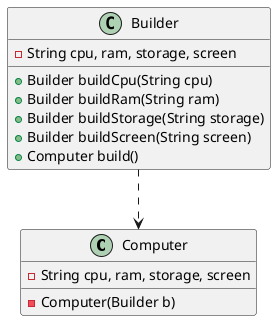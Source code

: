 @startuml

class Computer{
    - String cpu, ram, storage, screen
    - Computer(Builder b)
}

class Builder{
    - String cpu, ram, storage, screen
    + Builder buildCpu(String cpu)
    + Builder buildRam(String ram)
    + Builder buildStorage(String storage)
    + Builder buildScreen(String screen)
    + Computer build()
}

'Liên quan'
Builder ..> Computer


@enduml